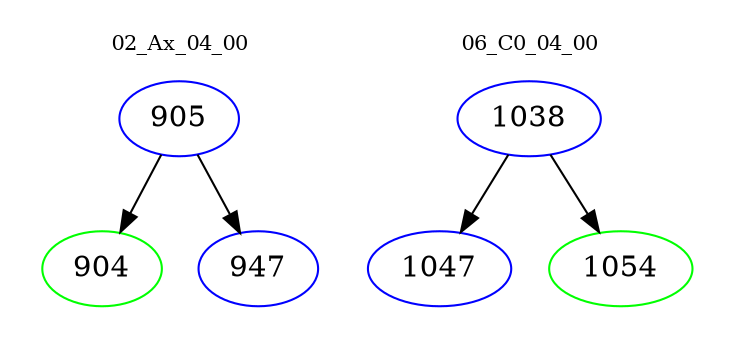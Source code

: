 digraph{
subgraph cluster_0 {
color = white
label = "02_Ax_04_00";
fontsize=10;
T0_905 [label="905", color="blue"]
T0_905 -> T0_904 [color="black"]
T0_904 [label="904", color="green"]
T0_905 -> T0_947 [color="black"]
T0_947 [label="947", color="blue"]
}
subgraph cluster_1 {
color = white
label = "06_C0_04_00";
fontsize=10;
T1_1038 [label="1038", color="blue"]
T1_1038 -> T1_1047 [color="black"]
T1_1047 [label="1047", color="blue"]
T1_1038 -> T1_1054 [color="black"]
T1_1054 [label="1054", color="green"]
}
}
